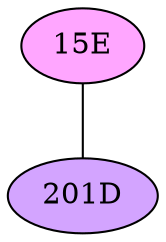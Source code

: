 // The Round Table
graph {
	"15E" [fillcolor="#FFA6FF" style=radial]
	"201D" [fillcolor="#D3A4FF" style=radial]
	"15E" -- "201D" [penwidth=1]
}
